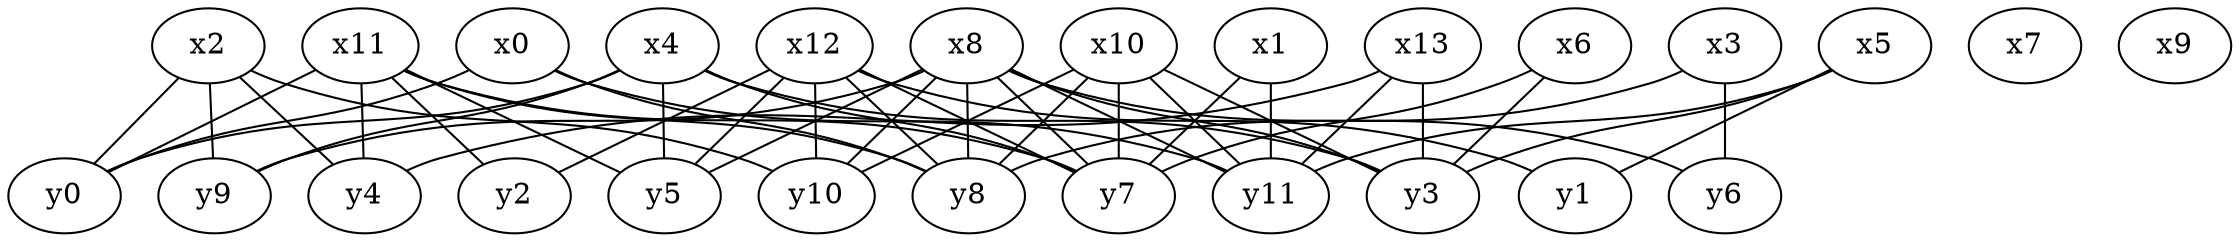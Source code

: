 strict graph grafo_14_12 {
	"x1";
	"x3";
	"x7";
	"x11";
	"x9";
	"x0";
	"x2";
	"x13";
	"x4";
	"x6";
	"x8";
	"x10";
	"x12";
	"x5";
	"y2";
	"y10";
	"y3";
	"y11";
	"y5";
	"y4";
	"y9";
	"y0";
	"y1";
	"y6";
	"y8";
	"y7";

	"x1" -- "y11";
	"x1" -- "y7";
	"x3" -- "y6";
	"x3" -- "y8";
	"x11" -- "y8";
	"x11" -- "y5";
	"x11" -- "y2";
	"x11" -- "y4";
	"x11" -- "y0";
	"x11" -- "y7";
	"x0" -- "y11";
	"x0" -- "y0";
	"x0" -- "y8";
	"x2" -- "y10";
	"x2" -- "y4";
	"x2" -- "y0";
	"x2" -- "y9";
	"x13" -- "y4";
	"x13" -- "y11";
	"x13" -- "y3";
	"x4" -- "y9";
	"x4" -- "y3";
	"x4" -- "y7";
	"x4" -- "y0";
	"x4" -- "y5";
	"x6" -- "y3";
	"x6" -- "y7";
	"x8" -- "y6";
	"x8" -- "y10";
	"x8" -- "y7";
	"x8" -- "y5";
	"x8" -- "y3";
	"x8" -- "y9";
	"x8" -- "y8";
	"x8" -- "y11";
	"x10" -- "y10";
	"x10" -- "y8";
	"x10" -- "y11";
	"x10" -- "y3";
	"x10" -- "y7";
	"x12" -- "y1";
	"x12" -- "y2";
	"x12" -- "y8";
	"x12" -- "y7";
	"x12" -- "y5";
	"x12" -- "y10";
	"x5" -- "y3";
	"x5" -- "y11";
	"x5" -- "y1";
}
